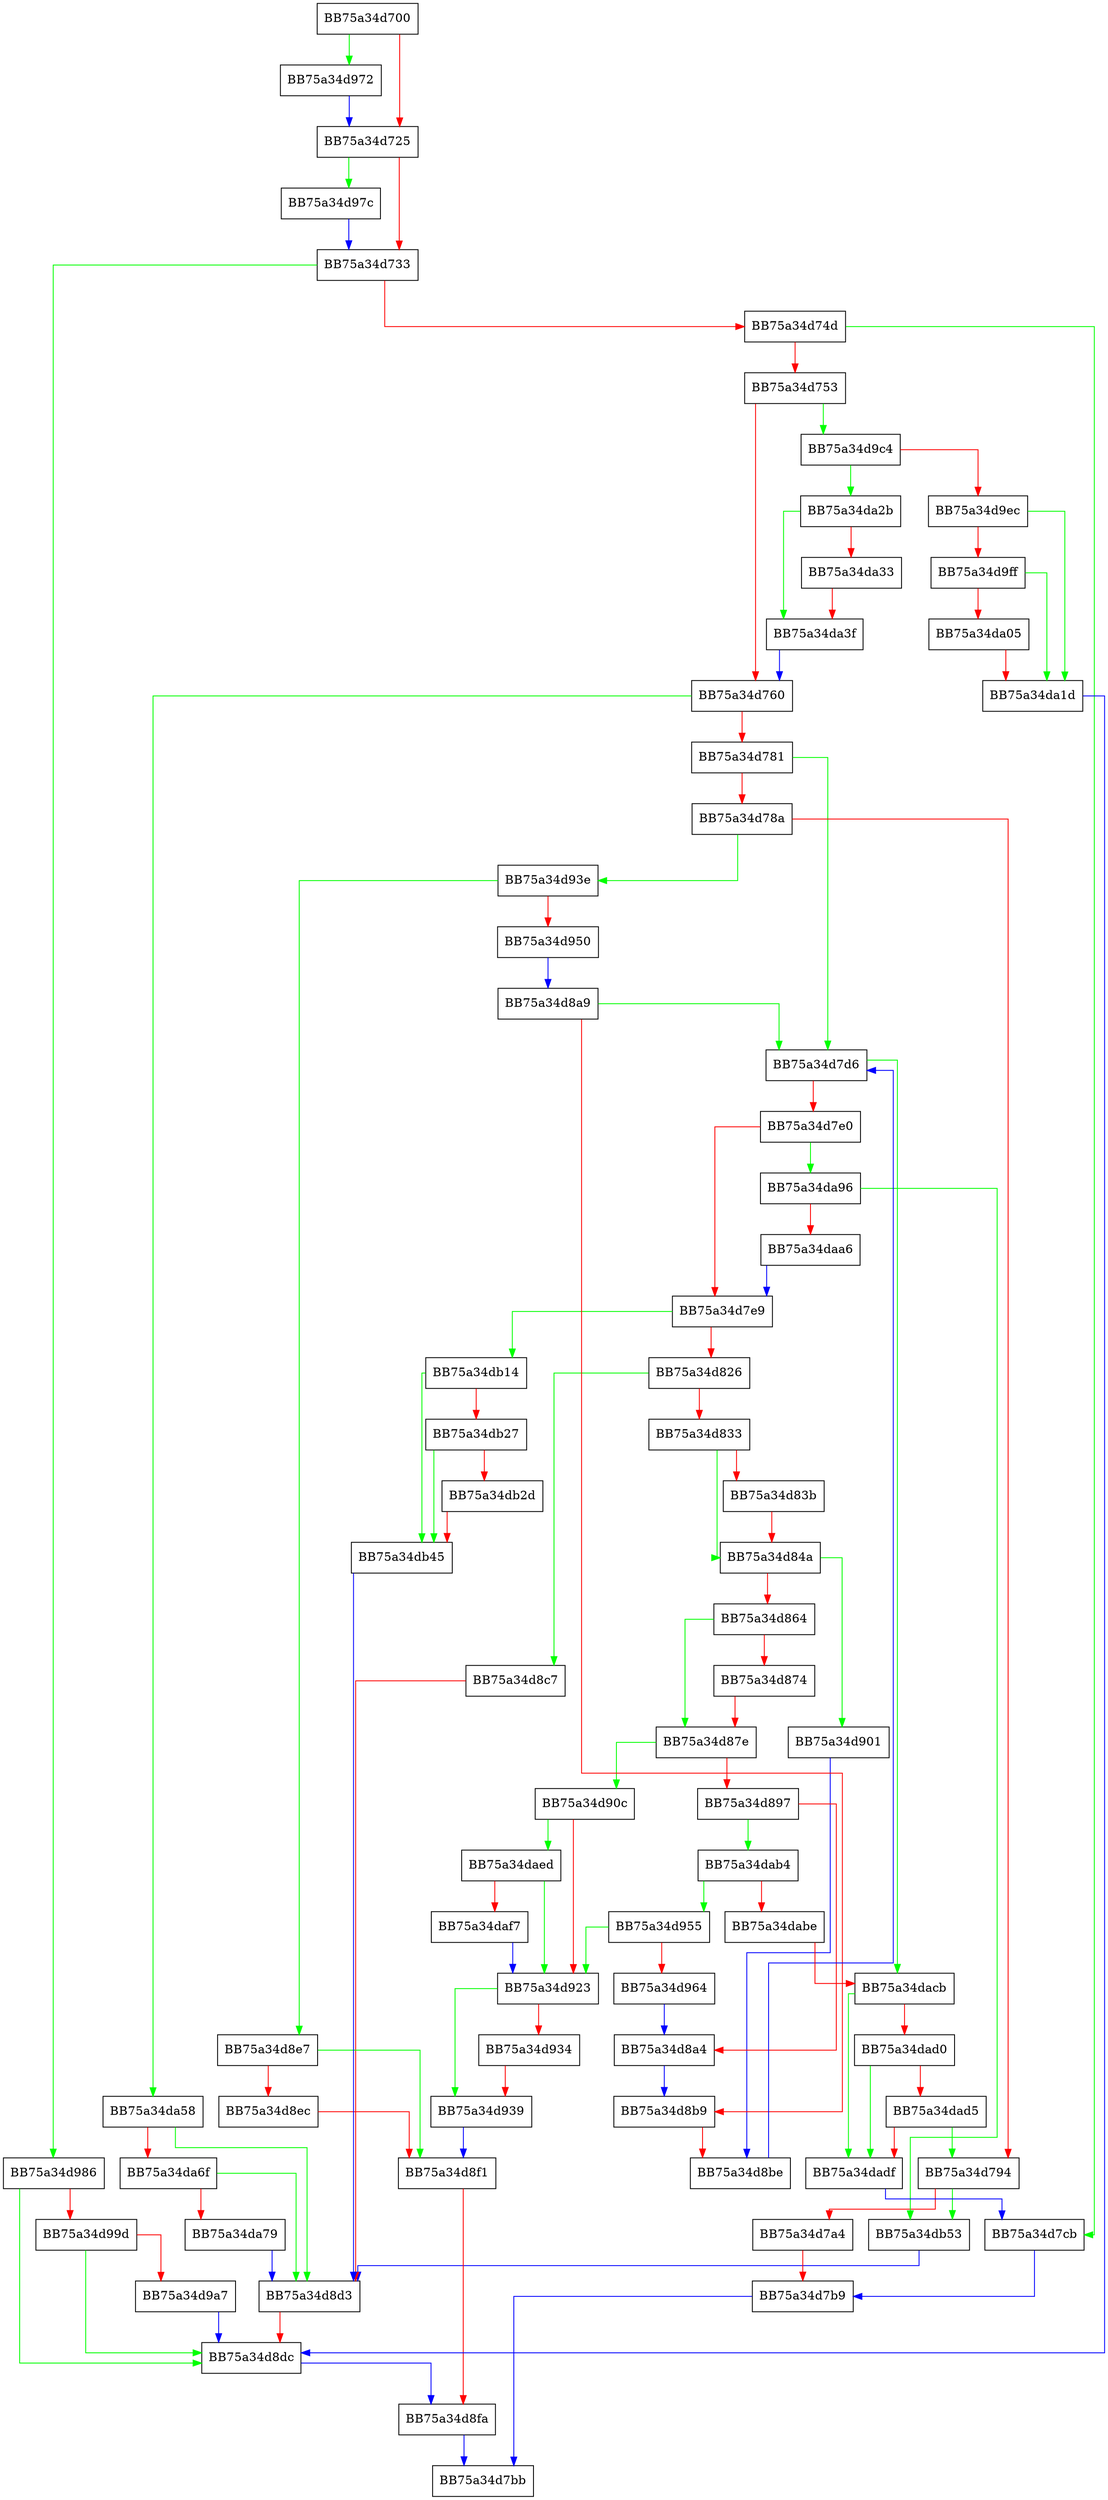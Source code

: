 digraph EnumObject {
  node [shape="box"];
  graph [splines=ortho];
  BB75a34d700 -> BB75a34d972 [color="green"];
  BB75a34d700 -> BB75a34d725 [color="red"];
  BB75a34d725 -> BB75a34d97c [color="green"];
  BB75a34d725 -> BB75a34d733 [color="red"];
  BB75a34d733 -> BB75a34d986 [color="green"];
  BB75a34d733 -> BB75a34d74d [color="red"];
  BB75a34d74d -> BB75a34d7cb [color="green"];
  BB75a34d74d -> BB75a34d753 [color="red"];
  BB75a34d753 -> BB75a34d9c4 [color="green"];
  BB75a34d753 -> BB75a34d760 [color="red"];
  BB75a34d760 -> BB75a34da58 [color="green"];
  BB75a34d760 -> BB75a34d781 [color="red"];
  BB75a34d781 -> BB75a34d7d6 [color="green"];
  BB75a34d781 -> BB75a34d78a [color="red"];
  BB75a34d78a -> BB75a34d93e [color="green"];
  BB75a34d78a -> BB75a34d794 [color="red"];
  BB75a34d794 -> BB75a34db53 [color="green"];
  BB75a34d794 -> BB75a34d7a4 [color="red"];
  BB75a34d7a4 -> BB75a34d7b9 [color="red"];
  BB75a34d7b9 -> BB75a34d7bb [color="blue"];
  BB75a34d7cb -> BB75a34d7b9 [color="blue"];
  BB75a34d7d6 -> BB75a34dacb [color="green"];
  BB75a34d7d6 -> BB75a34d7e0 [color="red"];
  BB75a34d7e0 -> BB75a34da96 [color="green"];
  BB75a34d7e0 -> BB75a34d7e9 [color="red"];
  BB75a34d7e9 -> BB75a34db14 [color="green"];
  BB75a34d7e9 -> BB75a34d826 [color="red"];
  BB75a34d826 -> BB75a34d8c7 [color="green"];
  BB75a34d826 -> BB75a34d833 [color="red"];
  BB75a34d833 -> BB75a34d84a [color="green"];
  BB75a34d833 -> BB75a34d83b [color="red"];
  BB75a34d83b -> BB75a34d84a [color="red"];
  BB75a34d84a -> BB75a34d901 [color="green"];
  BB75a34d84a -> BB75a34d864 [color="red"];
  BB75a34d864 -> BB75a34d87e [color="green"];
  BB75a34d864 -> BB75a34d874 [color="red"];
  BB75a34d874 -> BB75a34d87e [color="red"];
  BB75a34d87e -> BB75a34d90c [color="green"];
  BB75a34d87e -> BB75a34d897 [color="red"];
  BB75a34d897 -> BB75a34dab4 [color="green"];
  BB75a34d897 -> BB75a34d8a4 [color="red"];
  BB75a34d8a4 -> BB75a34d8b9 [color="blue"];
  BB75a34d8a9 -> BB75a34d7d6 [color="green"];
  BB75a34d8a9 -> BB75a34d8b9 [color="red"];
  BB75a34d8b9 -> BB75a34d8be [color="red"];
  BB75a34d8be -> BB75a34d7d6 [color="blue"];
  BB75a34d8c7 -> BB75a34d8d3 [color="red"];
  BB75a34d8d3 -> BB75a34d8dc [color="red"];
  BB75a34d8dc -> BB75a34d8fa [color="blue"];
  BB75a34d8e7 -> BB75a34d8f1 [color="green"];
  BB75a34d8e7 -> BB75a34d8ec [color="red"];
  BB75a34d8ec -> BB75a34d8f1 [color="red"];
  BB75a34d8f1 -> BB75a34d8fa [color="red"];
  BB75a34d8fa -> BB75a34d7bb [color="blue"];
  BB75a34d901 -> BB75a34d8be [color="blue"];
  BB75a34d90c -> BB75a34daed [color="green"];
  BB75a34d90c -> BB75a34d923 [color="red"];
  BB75a34d923 -> BB75a34d939 [color="green"];
  BB75a34d923 -> BB75a34d934 [color="red"];
  BB75a34d934 -> BB75a34d939 [color="red"];
  BB75a34d939 -> BB75a34d8f1 [color="blue"];
  BB75a34d93e -> BB75a34d8e7 [color="green"];
  BB75a34d93e -> BB75a34d950 [color="red"];
  BB75a34d950 -> BB75a34d8a9 [color="blue"];
  BB75a34d955 -> BB75a34d923 [color="green"];
  BB75a34d955 -> BB75a34d964 [color="red"];
  BB75a34d964 -> BB75a34d8a4 [color="blue"];
  BB75a34d972 -> BB75a34d725 [color="blue"];
  BB75a34d97c -> BB75a34d733 [color="blue"];
  BB75a34d986 -> BB75a34d8dc [color="green"];
  BB75a34d986 -> BB75a34d99d [color="red"];
  BB75a34d99d -> BB75a34d8dc [color="green"];
  BB75a34d99d -> BB75a34d9a7 [color="red"];
  BB75a34d9a7 -> BB75a34d8dc [color="blue"];
  BB75a34d9c4 -> BB75a34da2b [color="green"];
  BB75a34d9c4 -> BB75a34d9ec [color="red"];
  BB75a34d9ec -> BB75a34da1d [color="green"];
  BB75a34d9ec -> BB75a34d9ff [color="red"];
  BB75a34d9ff -> BB75a34da1d [color="green"];
  BB75a34d9ff -> BB75a34da05 [color="red"];
  BB75a34da05 -> BB75a34da1d [color="red"];
  BB75a34da1d -> BB75a34d8dc [color="blue"];
  BB75a34da2b -> BB75a34da3f [color="green"];
  BB75a34da2b -> BB75a34da33 [color="red"];
  BB75a34da33 -> BB75a34da3f [color="red"];
  BB75a34da3f -> BB75a34d760 [color="blue"];
  BB75a34da58 -> BB75a34d8d3 [color="green"];
  BB75a34da58 -> BB75a34da6f [color="red"];
  BB75a34da6f -> BB75a34d8d3 [color="green"];
  BB75a34da6f -> BB75a34da79 [color="red"];
  BB75a34da79 -> BB75a34d8d3 [color="blue"];
  BB75a34da96 -> BB75a34db53 [color="green"];
  BB75a34da96 -> BB75a34daa6 [color="red"];
  BB75a34daa6 -> BB75a34d7e9 [color="blue"];
  BB75a34dab4 -> BB75a34d955 [color="green"];
  BB75a34dab4 -> BB75a34dabe [color="red"];
  BB75a34dabe -> BB75a34dacb [color="red"];
  BB75a34dacb -> BB75a34dadf [color="green"];
  BB75a34dacb -> BB75a34dad0 [color="red"];
  BB75a34dad0 -> BB75a34dadf [color="green"];
  BB75a34dad0 -> BB75a34dad5 [color="red"];
  BB75a34dad5 -> BB75a34d794 [color="green"];
  BB75a34dad5 -> BB75a34dadf [color="red"];
  BB75a34dadf -> BB75a34d7cb [color="blue"];
  BB75a34daed -> BB75a34d923 [color="green"];
  BB75a34daed -> BB75a34daf7 [color="red"];
  BB75a34daf7 -> BB75a34d923 [color="blue"];
  BB75a34db14 -> BB75a34db45 [color="green"];
  BB75a34db14 -> BB75a34db27 [color="red"];
  BB75a34db27 -> BB75a34db45 [color="green"];
  BB75a34db27 -> BB75a34db2d [color="red"];
  BB75a34db2d -> BB75a34db45 [color="red"];
  BB75a34db45 -> BB75a34d8d3 [color="blue"];
  BB75a34db53 -> BB75a34d8d3 [color="blue"];
}